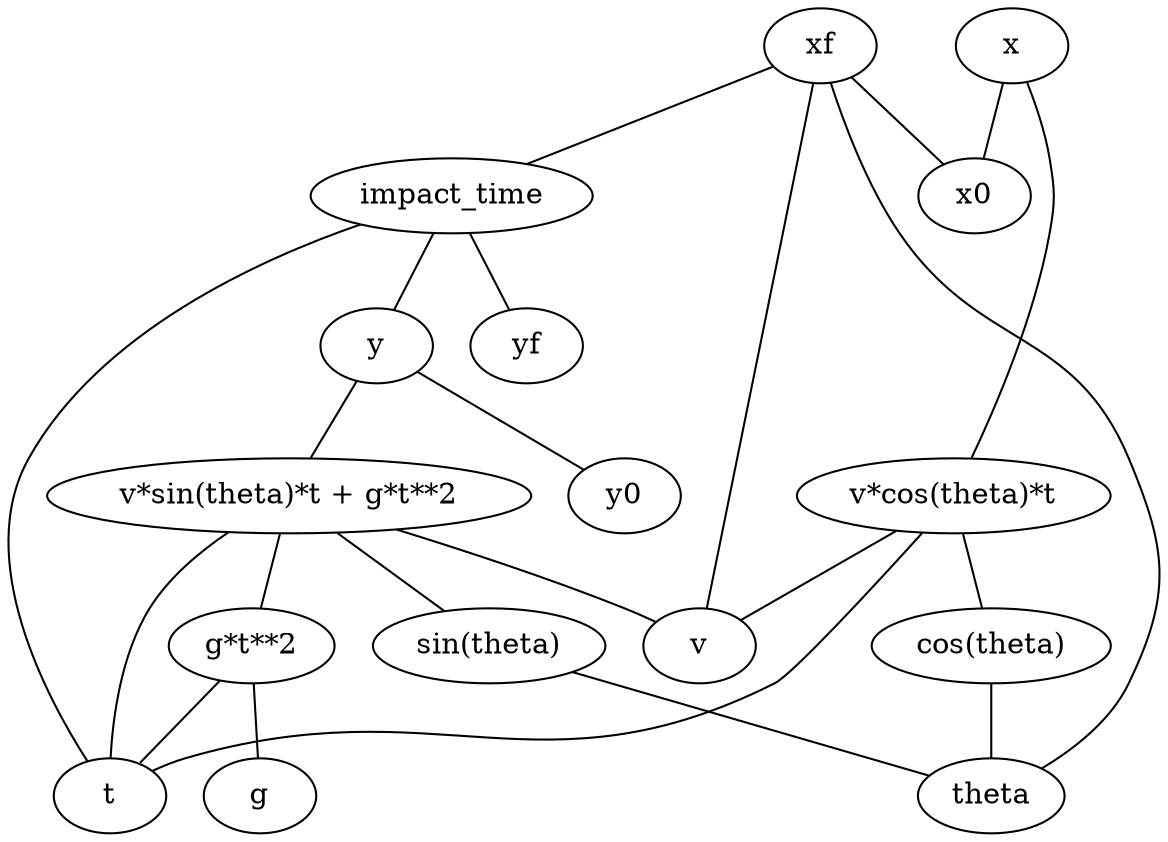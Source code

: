 graph{
    x0;
    y0;
    v;
    theta;
    g;
    yf;
    t;

    "v*cos(theta)*t" -- v
    "v*cos(theta)*t" -- t
    "v*cos(theta)*t" -- "cos(theta)"
    "cos(theta)" -- theta

    "v*sin(theta)*t + g*t**2" -- v
    "v*sin(theta)*t + g*t**2" -- t
    "v*sin(theta)*t + g*t**2" -- "sin(theta)"
    "v*sin(theta)*t + g*t**2" -- "g*t**2"
    "sin(theta)" -- theta
    "g*t**2" -- g
    "g*t**2" -- t

    x -- x0
    x -- "v*cos(theta)*t"

    y -- y0
    y -- "v*sin(theta)*t + g*t**2"

    impact_time -- y
    impact_time -- yf
    impact_time -- t

    xf -- x0
    xf -- v
    xf -- theta
    xf -- impact_time
}

